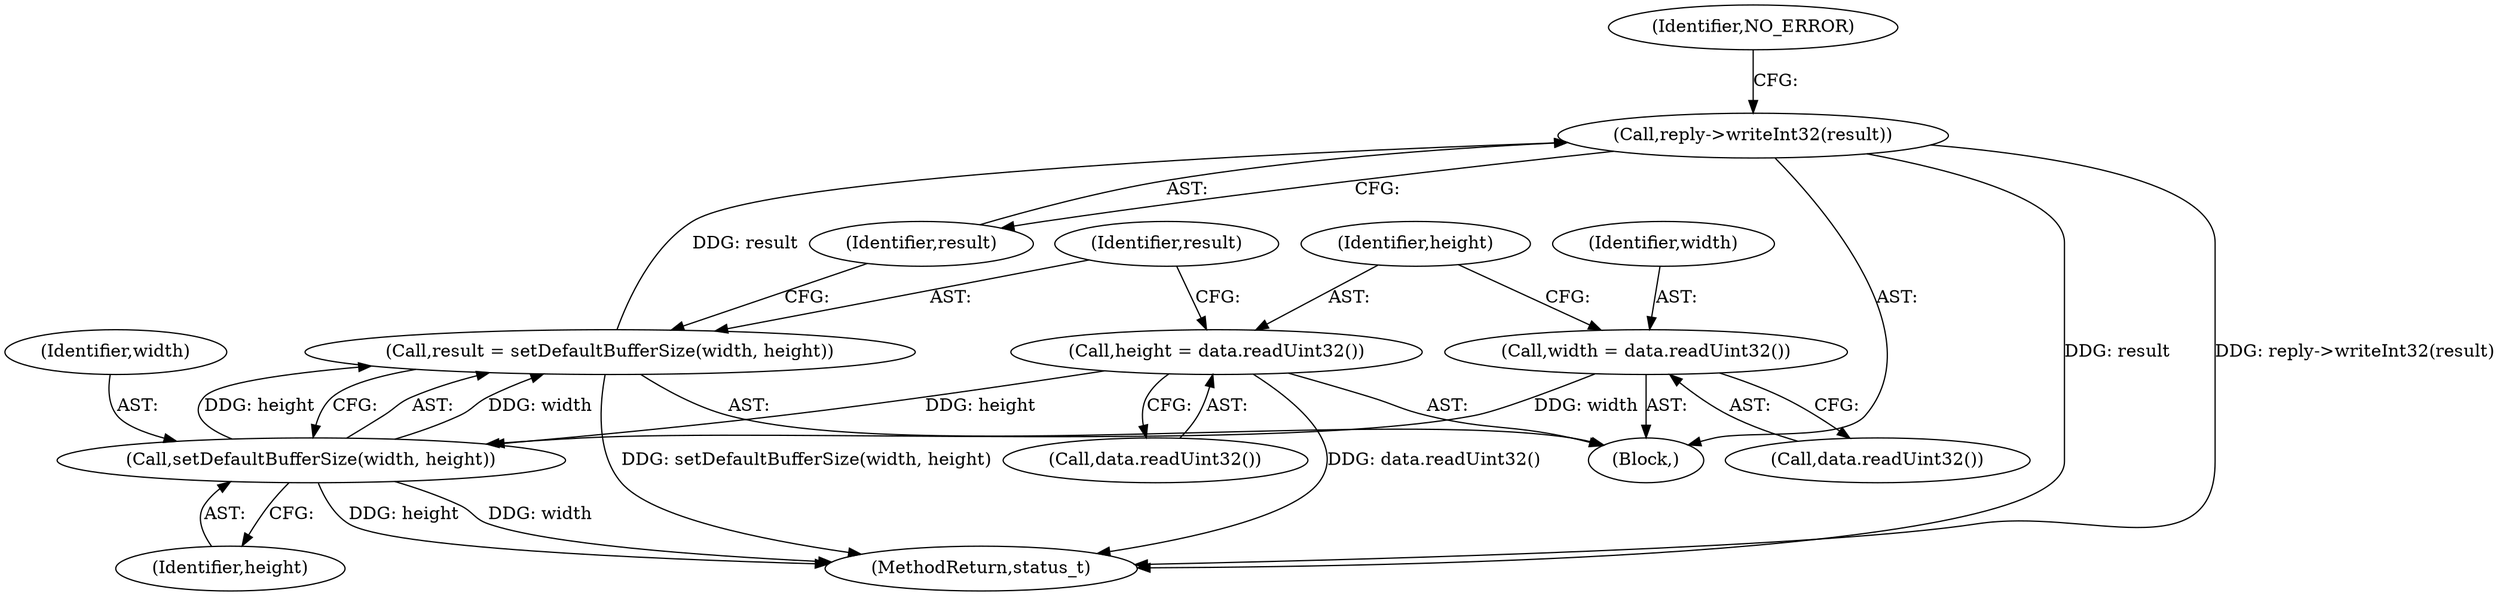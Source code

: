 digraph "0_Android_a30d7d90c4f718e46fb41a99b3d52800e1011b73@API" {
"1000323" [label="(Call,reply->writeInt32(result))"];
"1000318" [label="(Call,result = setDefaultBufferSize(width, height))"];
"1000320" [label="(Call,setDefaultBufferSize(width, height))"];
"1000310" [label="(Call,width = data.readUint32())"];
"1000314" [label="(Call,height = data.readUint32())"];
"1000324" [label="(Identifier,result)"];
"1000315" [label="(Identifier,height)"];
"1000321" [label="(Identifier,width)"];
"1000322" [label="(Identifier,height)"];
"1000311" [label="(Identifier,width)"];
"1000515" [label="(MethodReturn,status_t)"];
"1000319" [label="(Identifier,result)"];
"1000310" [label="(Call,width = data.readUint32())"];
"1000314" [label="(Call,height = data.readUint32())"];
"1000320" [label="(Call,setDefaultBufferSize(width, height))"];
"1000323" [label="(Call,reply->writeInt32(result))"];
"1000326" [label="(Identifier,NO_ERROR)"];
"1000318" [label="(Call,result = setDefaultBufferSize(width, height))"];
"1000312" [label="(Call,data.readUint32())"];
"1000304" [label="(Block,)"];
"1000316" [label="(Call,data.readUint32())"];
"1000323" -> "1000304"  [label="AST: "];
"1000323" -> "1000324"  [label="CFG: "];
"1000324" -> "1000323"  [label="AST: "];
"1000326" -> "1000323"  [label="CFG: "];
"1000323" -> "1000515"  [label="DDG: result"];
"1000323" -> "1000515"  [label="DDG: reply->writeInt32(result)"];
"1000318" -> "1000323"  [label="DDG: result"];
"1000318" -> "1000304"  [label="AST: "];
"1000318" -> "1000320"  [label="CFG: "];
"1000319" -> "1000318"  [label="AST: "];
"1000320" -> "1000318"  [label="AST: "];
"1000324" -> "1000318"  [label="CFG: "];
"1000318" -> "1000515"  [label="DDG: setDefaultBufferSize(width, height)"];
"1000320" -> "1000318"  [label="DDG: width"];
"1000320" -> "1000318"  [label="DDG: height"];
"1000320" -> "1000322"  [label="CFG: "];
"1000321" -> "1000320"  [label="AST: "];
"1000322" -> "1000320"  [label="AST: "];
"1000320" -> "1000515"  [label="DDG: height"];
"1000320" -> "1000515"  [label="DDG: width"];
"1000310" -> "1000320"  [label="DDG: width"];
"1000314" -> "1000320"  [label="DDG: height"];
"1000310" -> "1000304"  [label="AST: "];
"1000310" -> "1000312"  [label="CFG: "];
"1000311" -> "1000310"  [label="AST: "];
"1000312" -> "1000310"  [label="AST: "];
"1000315" -> "1000310"  [label="CFG: "];
"1000314" -> "1000304"  [label="AST: "];
"1000314" -> "1000316"  [label="CFG: "];
"1000315" -> "1000314"  [label="AST: "];
"1000316" -> "1000314"  [label="AST: "];
"1000319" -> "1000314"  [label="CFG: "];
"1000314" -> "1000515"  [label="DDG: data.readUint32()"];
}
